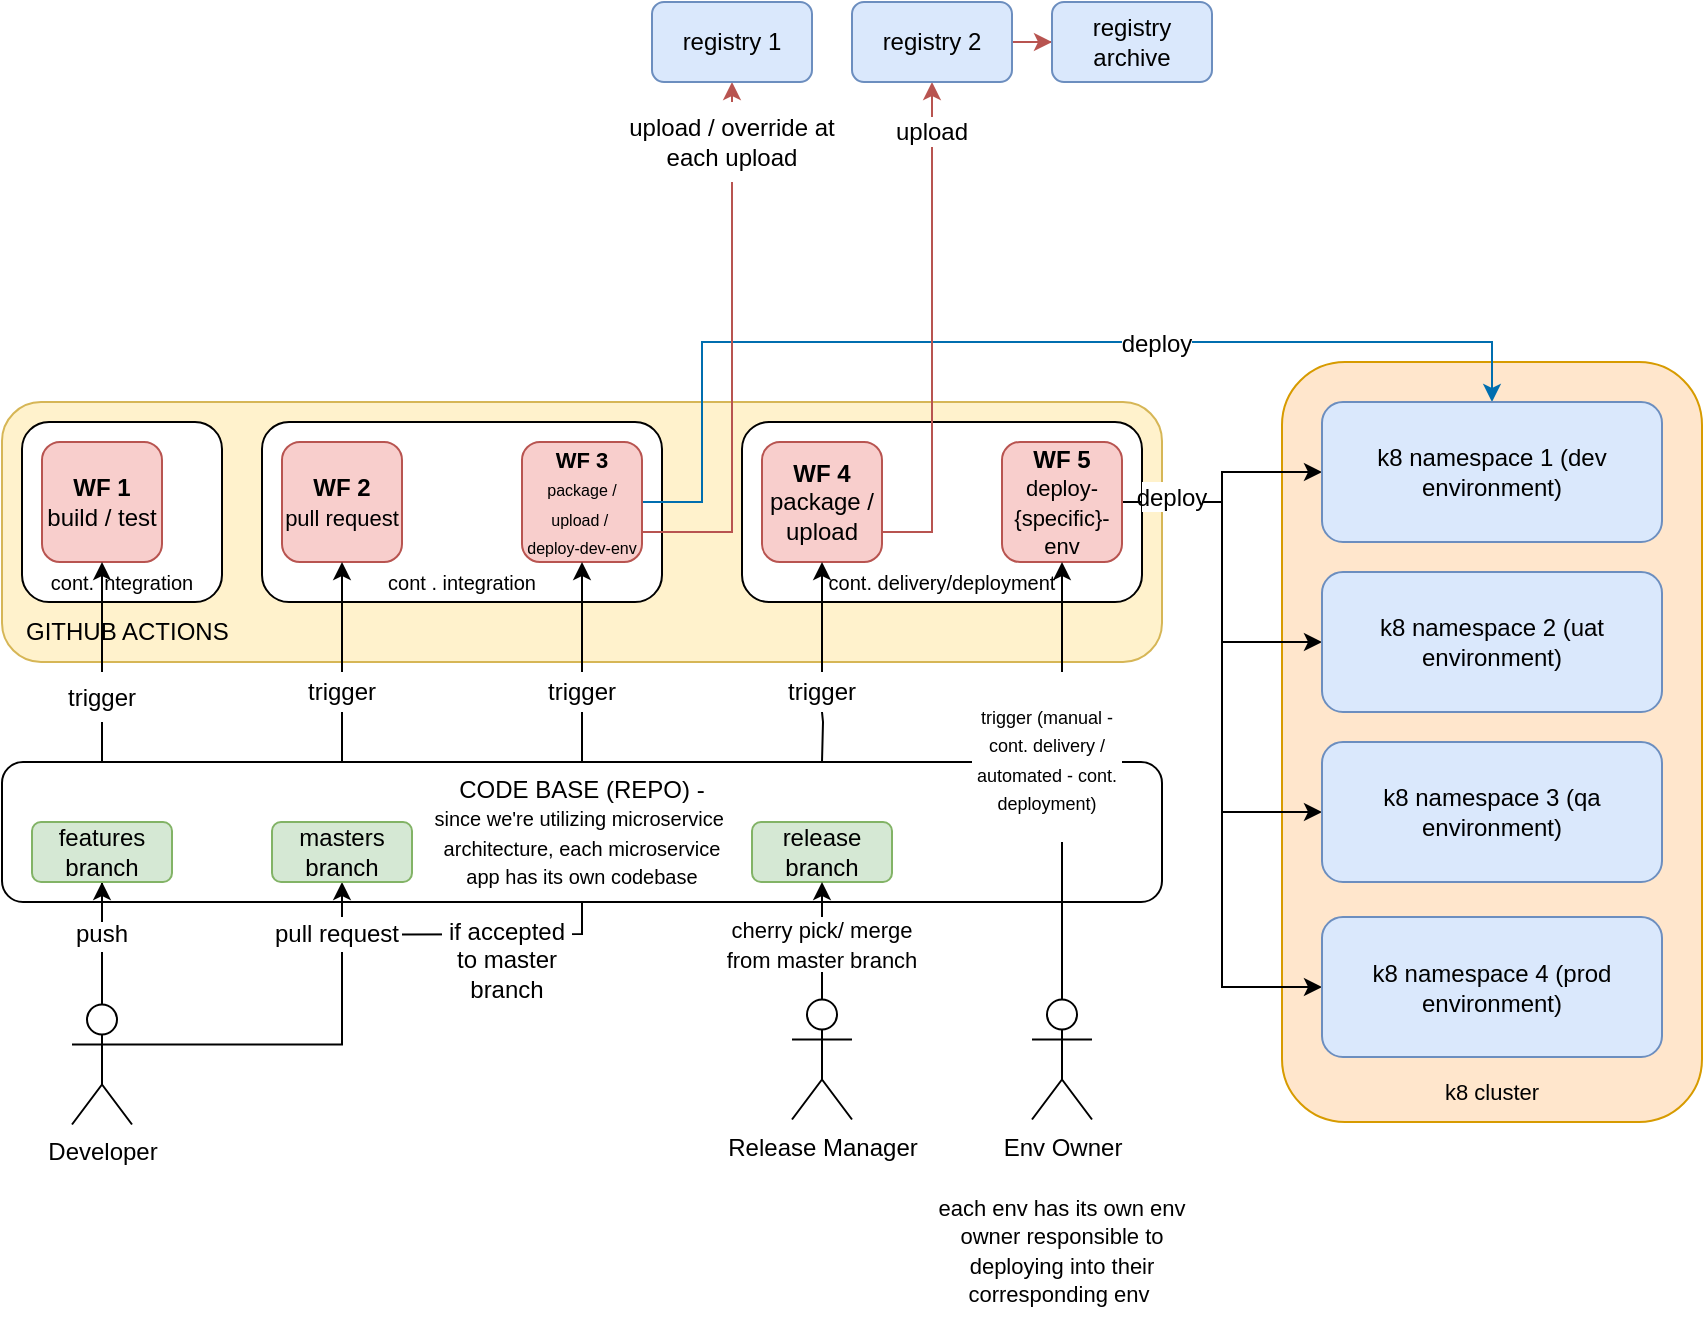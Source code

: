 <mxfile version="20.3.6" type="device"><diagram id="FlJs9biVHM_OIEgAQD2B" name="Page-1"><mxGraphModel dx="30" dy="-298" grid="1" gridSize="10" guides="1" tooltips="1" connect="1" arrows="1" fold="1" page="1" pageScale="1" pageWidth="850" pageHeight="1100" math="0" shadow="0"><root><mxCell id="0"/><mxCell id="1" parent="0"/><mxCell id="MJwvxY6cjj9w7KMqgM9R-7" value="" style="rounded=1;whiteSpace=wrap;html=1;fontSize=11;fillColor=#ffe6cc;strokeColor=#d79b00;" parent="1" vertex="1"><mxGeometry x="2370" y="1845" width="210" height="380" as="geometry"/></mxCell><mxCell id="MJwvxY6cjj9w7KMqgM9R-8" value="" style="rounded=1;whiteSpace=wrap;html=1;fillColor=#fff2cc;strokeColor=#d6b656;" parent="1" vertex="1"><mxGeometry x="1730" y="1865" width="580" height="130" as="geometry"/></mxCell><mxCell id="MJwvxY6cjj9w7KMqgM9R-9" value="" style="rounded=1;whiteSpace=wrap;html=1;" parent="1" vertex="1"><mxGeometry x="1860" y="1875" width="200" height="90" as="geometry"/></mxCell><mxCell id="MJwvxY6cjj9w7KMqgM9R-12" value="" style="rounded=1;whiteSpace=wrap;html=1;" parent="1" vertex="1"><mxGeometry x="2100" y="1875" width="200" height="90" as="geometry"/></mxCell><mxCell id="MJwvxY6cjj9w7KMqgM9R-15" value="" style="rounded=1;whiteSpace=wrap;html=1;" parent="1" vertex="1"><mxGeometry x="1740" y="1875" width="100" height="90" as="geometry"/></mxCell><mxCell id="MJwvxY6cjj9w7KMqgM9R-18" value="&lt;b&gt;WF 1&lt;/b&gt;&lt;br&gt;build / test" style="rounded=1;whiteSpace=wrap;html=1;fillColor=#f8cecc;strokeColor=#b85450;" parent="1" vertex="1"><mxGeometry x="1750" y="1885" width="60" height="60" as="geometry"/></mxCell><mxCell id="MJwvxY6cjj9w7KMqgM9R-19" value="&lt;font style=&quot;&quot;&gt;&lt;b&gt;WF 2&lt;br&gt;&lt;/b&gt;&lt;/font&gt;&lt;font style=&quot;font-size: 11px;&quot;&gt;pull request&lt;/font&gt;" style="rounded=1;whiteSpace=wrap;html=1;fillColor=#f8cecc;strokeColor=#b85450;" parent="1" vertex="1"><mxGeometry x="1870" y="1885" width="60" height="60" as="geometry"/></mxCell><mxCell id="MJwvxY6cjj9w7KMqgM9R-20" style="edgeStyle=orthogonalEdgeStyle;rounded=0;orthogonalLoop=1;jettySize=auto;html=1;entryX=0.5;entryY=0;entryDx=0;entryDy=0;fontSize=11;strokeColor=#006EAF;fillColor=#1ba1e2;" parent="1" source="MJwvxY6cjj9w7KMqgM9R-23" target="MJwvxY6cjj9w7KMqgM9R-60" edge="1"><mxGeometry relative="1" as="geometry"><Array as="points"><mxPoint x="2080" y="1915"/><mxPoint x="2080" y="1835"/><mxPoint x="2475" y="1835"/></Array></mxGeometry></mxCell><mxCell id="MJwvxY6cjj9w7KMqgM9R-21" value="&lt;font style=&quot;font-size: 12px;&quot;&gt;deploy&lt;/font&gt;" style="edgeLabel;html=1;align=center;verticalAlign=middle;resizable=0;points=[];fontSize=16;" parent="MJwvxY6cjj9w7KMqgM9R-20" vertex="1" connectable="0"><mxGeometry x="0.259" y="1" relative="1" as="geometry"><mxPoint as="offset"/></mxGeometry></mxCell><mxCell id="MJwvxY6cjj9w7KMqgM9R-22" style="edgeStyle=orthogonalEdgeStyle;rounded=0;orthogonalLoop=1;jettySize=auto;html=1;exitX=1;exitY=0.75;exitDx=0;exitDy=0;entryX=0.5;entryY=1;entryDx=0;entryDy=0;fontSize=9;fillColor=#f8cecc;strokeColor=#b85450;" parent="1" source="MJwvxY6cjj9w7KMqgM9R-23" target="MJwvxY6cjj9w7KMqgM9R-74" edge="1"><mxGeometry relative="1" as="geometry"/></mxCell><mxCell id="MJwvxY6cjj9w7KMqgM9R-23" value="&lt;b style=&quot;font-size: 11px;&quot;&gt;WF 3&lt;/b&gt;&lt;br&gt;&lt;font style=&quot;font-size: 8px;&quot;&gt;package / upload /&amp;nbsp; deploy-dev-env&lt;/font&gt;" style="rounded=1;whiteSpace=wrap;html=1;fillColor=#f8cecc;strokeColor=#b85450;" parent="1" vertex="1"><mxGeometry x="1990" y="1885" width="60" height="60" as="geometry"/></mxCell><mxCell id="MJwvxY6cjj9w7KMqgM9R-24" style="edgeStyle=orthogonalEdgeStyle;rounded=0;orthogonalLoop=1;jettySize=auto;html=1;exitX=1;exitY=0.75;exitDx=0;exitDy=0;entryX=0.5;entryY=1;entryDx=0;entryDy=0;fontSize=9;fillColor=#f8cecc;strokeColor=#b85450;" parent="1" source="MJwvxY6cjj9w7KMqgM9R-25" target="MJwvxY6cjj9w7KMqgM9R-73" edge="1"><mxGeometry relative="1" as="geometry"/></mxCell><mxCell id="MJwvxY6cjj9w7KMqgM9R-25" value="&lt;b&gt;WF 4&lt;br&gt;&lt;/b&gt;package / upload" style="rounded=1;whiteSpace=wrap;html=1;fillColor=#f8cecc;strokeColor=#b85450;" parent="1" vertex="1"><mxGeometry x="2110" y="1885" width="60" height="60" as="geometry"/></mxCell><mxCell id="MJwvxY6cjj9w7KMqgM9R-26" style="edgeStyle=orthogonalEdgeStyle;rounded=0;orthogonalLoop=1;jettySize=auto;html=1;entryX=0;entryY=0.5;entryDx=0;entryDy=0;fontSize=11;strokeColor=#000000;" parent="1" source="MJwvxY6cjj9w7KMqgM9R-30" target="MJwvxY6cjj9w7KMqgM9R-60" edge="1"><mxGeometry relative="1" as="geometry"/></mxCell><mxCell id="MJwvxY6cjj9w7KMqgM9R-27" style="edgeStyle=orthogonalEdgeStyle;rounded=0;orthogonalLoop=1;jettySize=auto;html=1;entryX=0;entryY=0.5;entryDx=0;entryDy=0;fontSize=11;strokeColor=#000000;" parent="1" source="MJwvxY6cjj9w7KMqgM9R-30" target="MJwvxY6cjj9w7KMqgM9R-65" edge="1"><mxGeometry relative="1" as="geometry"/></mxCell><mxCell id="MJwvxY6cjj9w7KMqgM9R-28" style="edgeStyle=orthogonalEdgeStyle;rounded=0;orthogonalLoop=1;jettySize=auto;html=1;entryX=0;entryY=0.5;entryDx=0;entryDy=0;fontSize=11;strokeColor=#000000;" parent="1" source="MJwvxY6cjj9w7KMqgM9R-30" target="MJwvxY6cjj9w7KMqgM9R-66" edge="1"><mxGeometry relative="1" as="geometry"/></mxCell><mxCell id="MJwvxY6cjj9w7KMqgM9R-29" style="edgeStyle=orthogonalEdgeStyle;rounded=0;orthogonalLoop=1;jettySize=auto;html=1;entryX=0;entryY=0.5;entryDx=0;entryDy=0;fontSize=11;strokeColor=#000000;" parent="1" source="MJwvxY6cjj9w7KMqgM9R-30" target="MJwvxY6cjj9w7KMqgM9R-64" edge="1"><mxGeometry relative="1" as="geometry"/></mxCell><mxCell id="MJwvxY6cjj9w7KMqgM9R-30" value="&lt;b&gt;WF 5&lt;br&gt;&lt;/b&gt;&lt;font style=&quot;font-size: 11px;&quot;&gt;deploy-{specific}-env&lt;/font&gt;" style="rounded=1;whiteSpace=wrap;html=1;fillColor=#f8cecc;strokeColor=#b85450;" parent="1" vertex="1"><mxGeometry x="2230" y="1885" width="60" height="60" as="geometry"/></mxCell><mxCell id="MJwvxY6cjj9w7KMqgM9R-32" value="GITHUB ACTIONS" style="text;html=1;strokeColor=none;fillColor=none;align=left;verticalAlign=middle;whiteSpace=wrap;rounded=0;" parent="1" vertex="1"><mxGeometry x="1740" y="1965" width="280" height="30" as="geometry"/></mxCell><mxCell id="MJwvxY6cjj9w7KMqgM9R-33" value="" style="endArrow=classic;html=1;rounded=0;exitX=1;exitY=0.5;exitDx=0;exitDy=0;" parent="1" source="MJwvxY6cjj9w7KMqgM9R-44" target="MJwvxY6cjj9w7KMqgM9R-23" edge="1"><mxGeometry width="50" height="50" relative="1" as="geometry"><mxPoint x="2055" y="2085" as="sourcePoint"/><mxPoint x="2105" y="2035" as="targetPoint"/><Array as="points"><mxPoint x="2020" y="2131"/></Array></mxGeometry></mxCell><mxCell id="MJwvxY6cjj9w7KMqgM9R-34" value="CODE BASE (REPO) -&lt;br&gt;&lt;font style=&quot;font-size: 10px;&quot;&gt;since we're utilizing microservice&amp;nbsp;&lt;br&gt;architecture, each microservice&lt;br&gt;app has its own codebase&lt;/font&gt;" style="rounded=1;whiteSpace=wrap;html=1;" parent="1" vertex="1"><mxGeometry x="1730" y="2045" width="580" height="70" as="geometry"/></mxCell><mxCell id="MJwvxY6cjj9w7KMqgM9R-35" style="edgeStyle=orthogonalEdgeStyle;rounded=0;orthogonalLoop=1;jettySize=auto;html=1;entryX=0.5;entryY=1;entryDx=0;entryDy=0;startArrow=none;" parent="1" source="MJwvxY6cjj9w7KMqgM9R-42" target="MJwvxY6cjj9w7KMqgM9R-39" edge="1"><mxGeometry relative="1" as="geometry"/></mxCell><mxCell id="MJwvxY6cjj9w7KMqgM9R-36" style="edgeStyle=orthogonalEdgeStyle;rounded=0;orthogonalLoop=1;jettySize=auto;html=1;exitX=1;exitY=0.333;exitDx=0;exitDy=0;exitPerimeter=0;entryX=0.5;entryY=1;entryDx=0;entryDy=0;fillColor=#f8cecc;strokeColor=#000000;" parent="1" source="MJwvxY6cjj9w7KMqgM9R-37" target="MJwvxY6cjj9w7KMqgM9R-41" edge="1"><mxGeometry relative="1" as="geometry"/></mxCell><mxCell id="MJwvxY6cjj9w7KMqgM9R-37" value="Developer" style="shape=umlActor;verticalLabelPosition=bottom;verticalAlign=top;html=1;outlineConnect=0;" parent="1" vertex="1"><mxGeometry x="1765" y="2166.25" width="30" height="60" as="geometry"/></mxCell><mxCell id="MJwvxY6cjj9w7KMqgM9R-38" style="edgeStyle=orthogonalEdgeStyle;rounded=0;orthogonalLoop=1;jettySize=auto;html=1;startArrow=none;" parent="1" source="MJwvxY6cjj9w7KMqgM9R-45" target="MJwvxY6cjj9w7KMqgM9R-18" edge="1"><mxGeometry relative="1" as="geometry"/></mxCell><mxCell id="MJwvxY6cjj9w7KMqgM9R-39" value="features branch" style="rounded=1;whiteSpace=wrap;html=1;fillColor=#d5e8d4;strokeColor=#82b366;" parent="1" vertex="1"><mxGeometry x="1745" y="2075" width="70" height="30" as="geometry"/></mxCell><mxCell id="MJwvxY6cjj9w7KMqgM9R-40" style="edgeStyle=orthogonalEdgeStyle;rounded=0;orthogonalLoop=1;jettySize=auto;html=1;fillColor=#f8cecc;strokeColor=#000000;startArrow=none;" parent="1" source="MJwvxY6cjj9w7KMqgM9R-46" target="MJwvxY6cjj9w7KMqgM9R-19" edge="1"><mxGeometry relative="1" as="geometry"><Array as="points"/></mxGeometry></mxCell><mxCell id="MJwvxY6cjj9w7KMqgM9R-41" value="masters branch" style="rounded=1;whiteSpace=wrap;html=1;fillColor=#d5e8d4;strokeColor=#82b366;" parent="1" vertex="1"><mxGeometry x="1865" y="2075" width="70" height="30" as="geometry"/></mxCell><mxCell id="MJwvxY6cjj9w7KMqgM9R-42" value="push" style="text;html=1;strokeColor=none;fillColor=none;align=center;verticalAlign=middle;whiteSpace=wrap;rounded=0;" parent="1" vertex="1"><mxGeometry x="1750" y="2122.5" width="60" height="17.5" as="geometry"/></mxCell><mxCell id="MJwvxY6cjj9w7KMqgM9R-43" value="" style="edgeStyle=orthogonalEdgeStyle;rounded=0;orthogonalLoop=1;jettySize=auto;html=1;entryX=0.5;entryY=1;entryDx=0;entryDy=0;endArrow=none;" parent="1" source="MJwvxY6cjj9w7KMqgM9R-37" target="MJwvxY6cjj9w7KMqgM9R-42" edge="1"><mxGeometry relative="1" as="geometry"><mxPoint x="1780" y="2166.25" as="sourcePoint"/><mxPoint x="1780" y="2105" as="targetPoint"/></mxGeometry></mxCell><mxCell id="MJwvxY6cjj9w7KMqgM9R-44" value="pull request" style="text;html=1;strokeColor=none;fillColor=default;align=center;verticalAlign=middle;whiteSpace=wrap;rounded=0;" parent="1" vertex="1"><mxGeometry x="1865" y="2122.5" width="65" height="17.5" as="geometry"/></mxCell><mxCell id="MJwvxY6cjj9w7KMqgM9R-45" value="trigger" style="text;html=1;strokeColor=none;fillColor=none;align=center;verticalAlign=middle;whiteSpace=wrap;rounded=0;" parent="1" vertex="1"><mxGeometry x="1750" y="2000" width="60" height="25" as="geometry"/></mxCell><mxCell id="MJwvxY6cjj9w7KMqgM9R-46" value="trigger" style="text;html=1;strokeColor=none;fillColor=default;align=center;verticalAlign=middle;whiteSpace=wrap;rounded=0;" parent="1" vertex="1"><mxGeometry x="1870" y="2000" width="60" height="20" as="geometry"/></mxCell><mxCell id="MJwvxY6cjj9w7KMqgM9R-47" value="" style="edgeStyle=orthogonalEdgeStyle;rounded=0;orthogonalLoop=1;jettySize=auto;html=1;fillColor=#f8cecc;strokeColor=#000000;endArrow=none;" parent="1" target="MJwvxY6cjj9w7KMqgM9R-46" edge="1"><mxGeometry relative="1" as="geometry"><mxPoint x="1900" y="2045" as="sourcePoint"/><mxPoint x="1900.043" y="1945" as="targetPoint"/><Array as="points"><mxPoint x="1900" y="2045"/></Array></mxGeometry></mxCell><mxCell id="MJwvxY6cjj9w7KMqgM9R-48" value="" style="endArrow=none;html=1;rounded=0;entryX=0.5;entryY=1;entryDx=0;entryDy=0;" parent="1" target="MJwvxY6cjj9w7KMqgM9R-45" edge="1"><mxGeometry width="50" height="50" relative="1" as="geometry"><mxPoint x="1780" y="2045" as="sourcePoint"/><mxPoint x="2080" y="1885" as="targetPoint"/></mxGeometry></mxCell><mxCell id="MJwvxY6cjj9w7KMqgM9R-49" style="edgeStyle=orthogonalEdgeStyle;rounded=0;orthogonalLoop=1;jettySize=auto;html=1;fillColor=#60a917;strokeColor=#000000;startArrow=none;" parent="1" source="MJwvxY6cjj9w7KMqgM9R-54" target="MJwvxY6cjj9w7KMqgM9R-25" edge="1"><mxGeometry relative="1" as="geometry"><mxPoint x="2140" y="2045" as="sourcePoint"/></mxGeometry></mxCell><mxCell id="MJwvxY6cjj9w7KMqgM9R-50" value="release branch" style="rounded=1;whiteSpace=wrap;html=1;fillColor=#d5e8d4;strokeColor=#82b366;" parent="1" vertex="1"><mxGeometry x="2105" y="2075" width="70" height="30" as="geometry"/></mxCell><mxCell id="MJwvxY6cjj9w7KMqgM9R-51" style="edgeStyle=orthogonalEdgeStyle;rounded=0;orthogonalLoop=1;jettySize=auto;html=1;entryX=0.5;entryY=1;entryDx=0;entryDy=0;fontSize=11;strokeColor=#000000;" parent="1" source="MJwvxY6cjj9w7KMqgM9R-52" target="MJwvxY6cjj9w7KMqgM9R-50" edge="1"><mxGeometry relative="1" as="geometry"/></mxCell><mxCell id="MJwvxY6cjj9w7KMqgM9R-52" value="Release Manager" style="shape=umlActor;verticalLabelPosition=bottom;verticalAlign=top;html=1;outlineConnect=0;" parent="1" vertex="1"><mxGeometry x="2125" y="2163.75" width="30" height="60" as="geometry"/></mxCell><mxCell id="MJwvxY6cjj9w7KMqgM9R-53" value="trigger" style="text;html=1;strokeColor=none;fillColor=default;align=center;verticalAlign=middle;whiteSpace=wrap;rounded=0;" parent="1" vertex="1"><mxGeometry x="1990" y="2000" width="60" height="20" as="geometry"/></mxCell><mxCell id="MJwvxY6cjj9w7KMqgM9R-54" value="trigger" style="text;html=1;strokeColor=none;fillColor=default;align=center;verticalAlign=middle;whiteSpace=wrap;rounded=0;" parent="1" vertex="1"><mxGeometry x="2110" y="2000" width="60" height="20" as="geometry"/></mxCell><mxCell id="MJwvxY6cjj9w7KMqgM9R-55" value="" style="edgeStyle=orthogonalEdgeStyle;rounded=0;orthogonalLoop=1;jettySize=auto;html=1;fillColor=#60a917;strokeColor=#000000;endArrow=none;" parent="1" target="MJwvxY6cjj9w7KMqgM9R-54" edge="1"><mxGeometry relative="1" as="geometry"><mxPoint x="2140" y="2045" as="sourcePoint"/><mxPoint x="2140" y="1945" as="targetPoint"/></mxGeometry></mxCell><mxCell id="MJwvxY6cjj9w7KMqgM9R-56" value="&lt;font style=&quot;font-size: 10px;&quot;&gt;cont. integration&lt;/font&gt;" style="text;html=1;strokeColor=none;fillColor=none;align=center;verticalAlign=middle;whiteSpace=wrap;rounded=0;" parent="1" vertex="1"><mxGeometry x="1740" y="1945" width="100" height="20" as="geometry"/></mxCell><mxCell id="MJwvxY6cjj9w7KMqgM9R-57" value="&lt;font style=&quot;font-size: 10px;&quot;&gt;cont . integration&lt;/font&gt;" style="text;html=1;strokeColor=none;fillColor=none;align=center;verticalAlign=middle;whiteSpace=wrap;rounded=0;" parent="1" vertex="1"><mxGeometry x="1860" y="1945" width="200" height="20" as="geometry"/></mxCell><mxCell id="MJwvxY6cjj9w7KMqgM9R-58" value="&lt;font style=&quot;font-size: 10px;&quot;&gt;cont. delivery/deployment&lt;/font&gt;" style="text;html=1;strokeColor=none;fillColor=none;align=center;verticalAlign=middle;whiteSpace=wrap;rounded=0;" parent="1" vertex="1"><mxGeometry x="2100" y="1945" width="200" height="20" as="geometry"/></mxCell><mxCell id="MJwvxY6cjj9w7KMqgM9R-59" value="&lt;font style=&quot;font-size: 11px;&quot;&gt;cherry pick/ merge from master branch&lt;/font&gt;" style="text;html=1;strokeColor=none;fillColor=default;align=center;verticalAlign=middle;whiteSpace=wrap;rounded=0;" parent="1" vertex="1"><mxGeometry x="2085" y="2122.5" width="110" height="27.5" as="geometry"/></mxCell><mxCell id="MJwvxY6cjj9w7KMqgM9R-60" value="k8 namespace 1 (dev environment)" style="rounded=1;whiteSpace=wrap;html=1;fillColor=#dae8fc;strokeColor=#6c8ebf;" parent="1" vertex="1"><mxGeometry x="2390" y="1865" width="170" height="70" as="geometry"/></mxCell><mxCell id="MJwvxY6cjj9w7KMqgM9R-61" style="edgeStyle=orthogonalEdgeStyle;rounded=0;orthogonalLoop=1;jettySize=auto;html=1;fontSize=11;strokeColor=#000000;" parent="1" source="MJwvxY6cjj9w7KMqgM9R-62" target="MJwvxY6cjj9w7KMqgM9R-30" edge="1"><mxGeometry relative="1" as="geometry"/></mxCell><mxCell id="MJwvxY6cjj9w7KMqgM9R-62" value="Env Owner" style="shape=umlActor;verticalLabelPosition=bottom;verticalAlign=top;html=1;outlineConnect=0;" parent="1" vertex="1"><mxGeometry x="2245" y="2163.75" width="30" height="60" as="geometry"/></mxCell><mxCell id="MJwvxY6cjj9w7KMqgM9R-63" value="&lt;font style=&quot;font-size: 9px;&quot;&gt;trigger (manual - cont. delivery / automated - cont. deployment)&lt;/font&gt;" style="text;html=1;strokeColor=none;fillColor=default;align=center;verticalAlign=middle;whiteSpace=wrap;rounded=0;" parent="1" vertex="1"><mxGeometry x="2215" y="2000" width="75" height="85" as="geometry"/></mxCell><mxCell id="MJwvxY6cjj9w7KMqgM9R-64" value="k8 namespace 4 (prod environment)" style="rounded=1;whiteSpace=wrap;html=1;fillColor=#dae8fc;strokeColor=#6c8ebf;" parent="1" vertex="1"><mxGeometry x="2390" y="2122.5" width="170" height="70" as="geometry"/></mxCell><mxCell id="MJwvxY6cjj9w7KMqgM9R-65" value="k8 namespace 2 (uat environment)" style="rounded=1;whiteSpace=wrap;html=1;fillColor=#dae8fc;strokeColor=#6c8ebf;" parent="1" vertex="1"><mxGeometry x="2390" y="1950" width="170" height="70" as="geometry"/></mxCell><mxCell id="MJwvxY6cjj9w7KMqgM9R-66" value="k8 namespace 3 (qa environment)" style="rounded=1;whiteSpace=wrap;html=1;fillColor=#dae8fc;strokeColor=#6c8ebf;" parent="1" vertex="1"><mxGeometry x="2390" y="2035" width="170" height="70" as="geometry"/></mxCell><mxCell id="MJwvxY6cjj9w7KMqgM9R-67" value="k8 cluster" style="text;html=1;strokeColor=none;fillColor=none;align=center;verticalAlign=middle;whiteSpace=wrap;rounded=0;fontSize=11;" parent="1" vertex="1"><mxGeometry x="2370" y="2195" width="210" height="30" as="geometry"/></mxCell><mxCell id="MJwvxY6cjj9w7KMqgM9R-68" value="deploy" style="text;html=1;strokeColor=none;fillColor=default;align=center;verticalAlign=middle;whiteSpace=wrap;rounded=0;fontSize=12;" parent="1" vertex="1"><mxGeometry x="2300" y="1905" width="30" height="15" as="geometry"/></mxCell><mxCell id="MJwvxY6cjj9w7KMqgM9R-69" value="&lt;font style=&quot;font-size: 11px;&quot;&gt;each env has its own env owner responsible to deploying into their corresponding env&amp;nbsp;&lt;/font&gt;" style="text;html=1;strokeColor=none;fillColor=default;align=center;verticalAlign=middle;whiteSpace=wrap;rounded=0;" parent="1" vertex="1"><mxGeometry x="2185" y="2253.75" width="150" height="71.25" as="geometry"/></mxCell><mxCell id="MJwvxY6cjj9w7KMqgM9R-70" value="upload / override at each upload" style="text;html=1;strokeColor=none;fillColor=default;align=center;verticalAlign=middle;whiteSpace=wrap;rounded=0;fontSize=12;" parent="1" vertex="1"><mxGeometry x="2036.25" y="1715" width="117.5" height="40" as="geometry"/></mxCell><mxCell id="MJwvxY6cjj9w7KMqgM9R-71" value="upload" style="text;html=1;strokeColor=none;fillColor=default;align=center;verticalAlign=middle;whiteSpace=wrap;rounded=0;fontSize=12;" parent="1" vertex="1"><mxGeometry x="2175" y="1722.5" width="40" height="15" as="geometry"/></mxCell><mxCell id="MJwvxY6cjj9w7KMqgM9R-72" style="edgeStyle=orthogonalEdgeStyle;rounded=0;orthogonalLoop=1;jettySize=auto;html=1;entryX=0;entryY=0.5;entryDx=0;entryDy=0;fontSize=9;fillColor=#f8cecc;strokeColor=#b85450;" parent="1" source="MJwvxY6cjj9w7KMqgM9R-73" target="MJwvxY6cjj9w7KMqgM9R-75" edge="1"><mxGeometry relative="1" as="geometry"/></mxCell><mxCell id="MJwvxY6cjj9w7KMqgM9R-73" value="registry 2" style="rounded=1;whiteSpace=wrap;html=1;fillColor=#dae8fc;strokeColor=#6c8ebf;" parent="1" vertex="1"><mxGeometry x="2155" y="1665" width="80" height="40" as="geometry"/></mxCell><mxCell id="MJwvxY6cjj9w7KMqgM9R-74" value="registry 1" style="rounded=1;whiteSpace=wrap;html=1;fillColor=#dae8fc;strokeColor=#6c8ebf;" parent="1" vertex="1"><mxGeometry x="2055" y="1665" width="80" height="40" as="geometry"/></mxCell><mxCell id="MJwvxY6cjj9w7KMqgM9R-75" value="registry archive" style="rounded=1;whiteSpace=wrap;html=1;fillColor=#dae8fc;strokeColor=#6c8ebf;" parent="1" vertex="1"><mxGeometry x="2255" y="1665" width="80" height="40" as="geometry"/></mxCell><mxCell id="MJwvxY6cjj9w7KMqgM9R-76" value="if accepted&lt;br&gt;to master branch" style="text;html=1;strokeColor=none;fillColor=default;align=center;verticalAlign=middle;whiteSpace=wrap;rounded=0;" parent="1" vertex="1"><mxGeometry x="1950" y="2122.5" width="65" height="42.5" as="geometry"/></mxCell></root></mxGraphModel></diagram></mxfile>